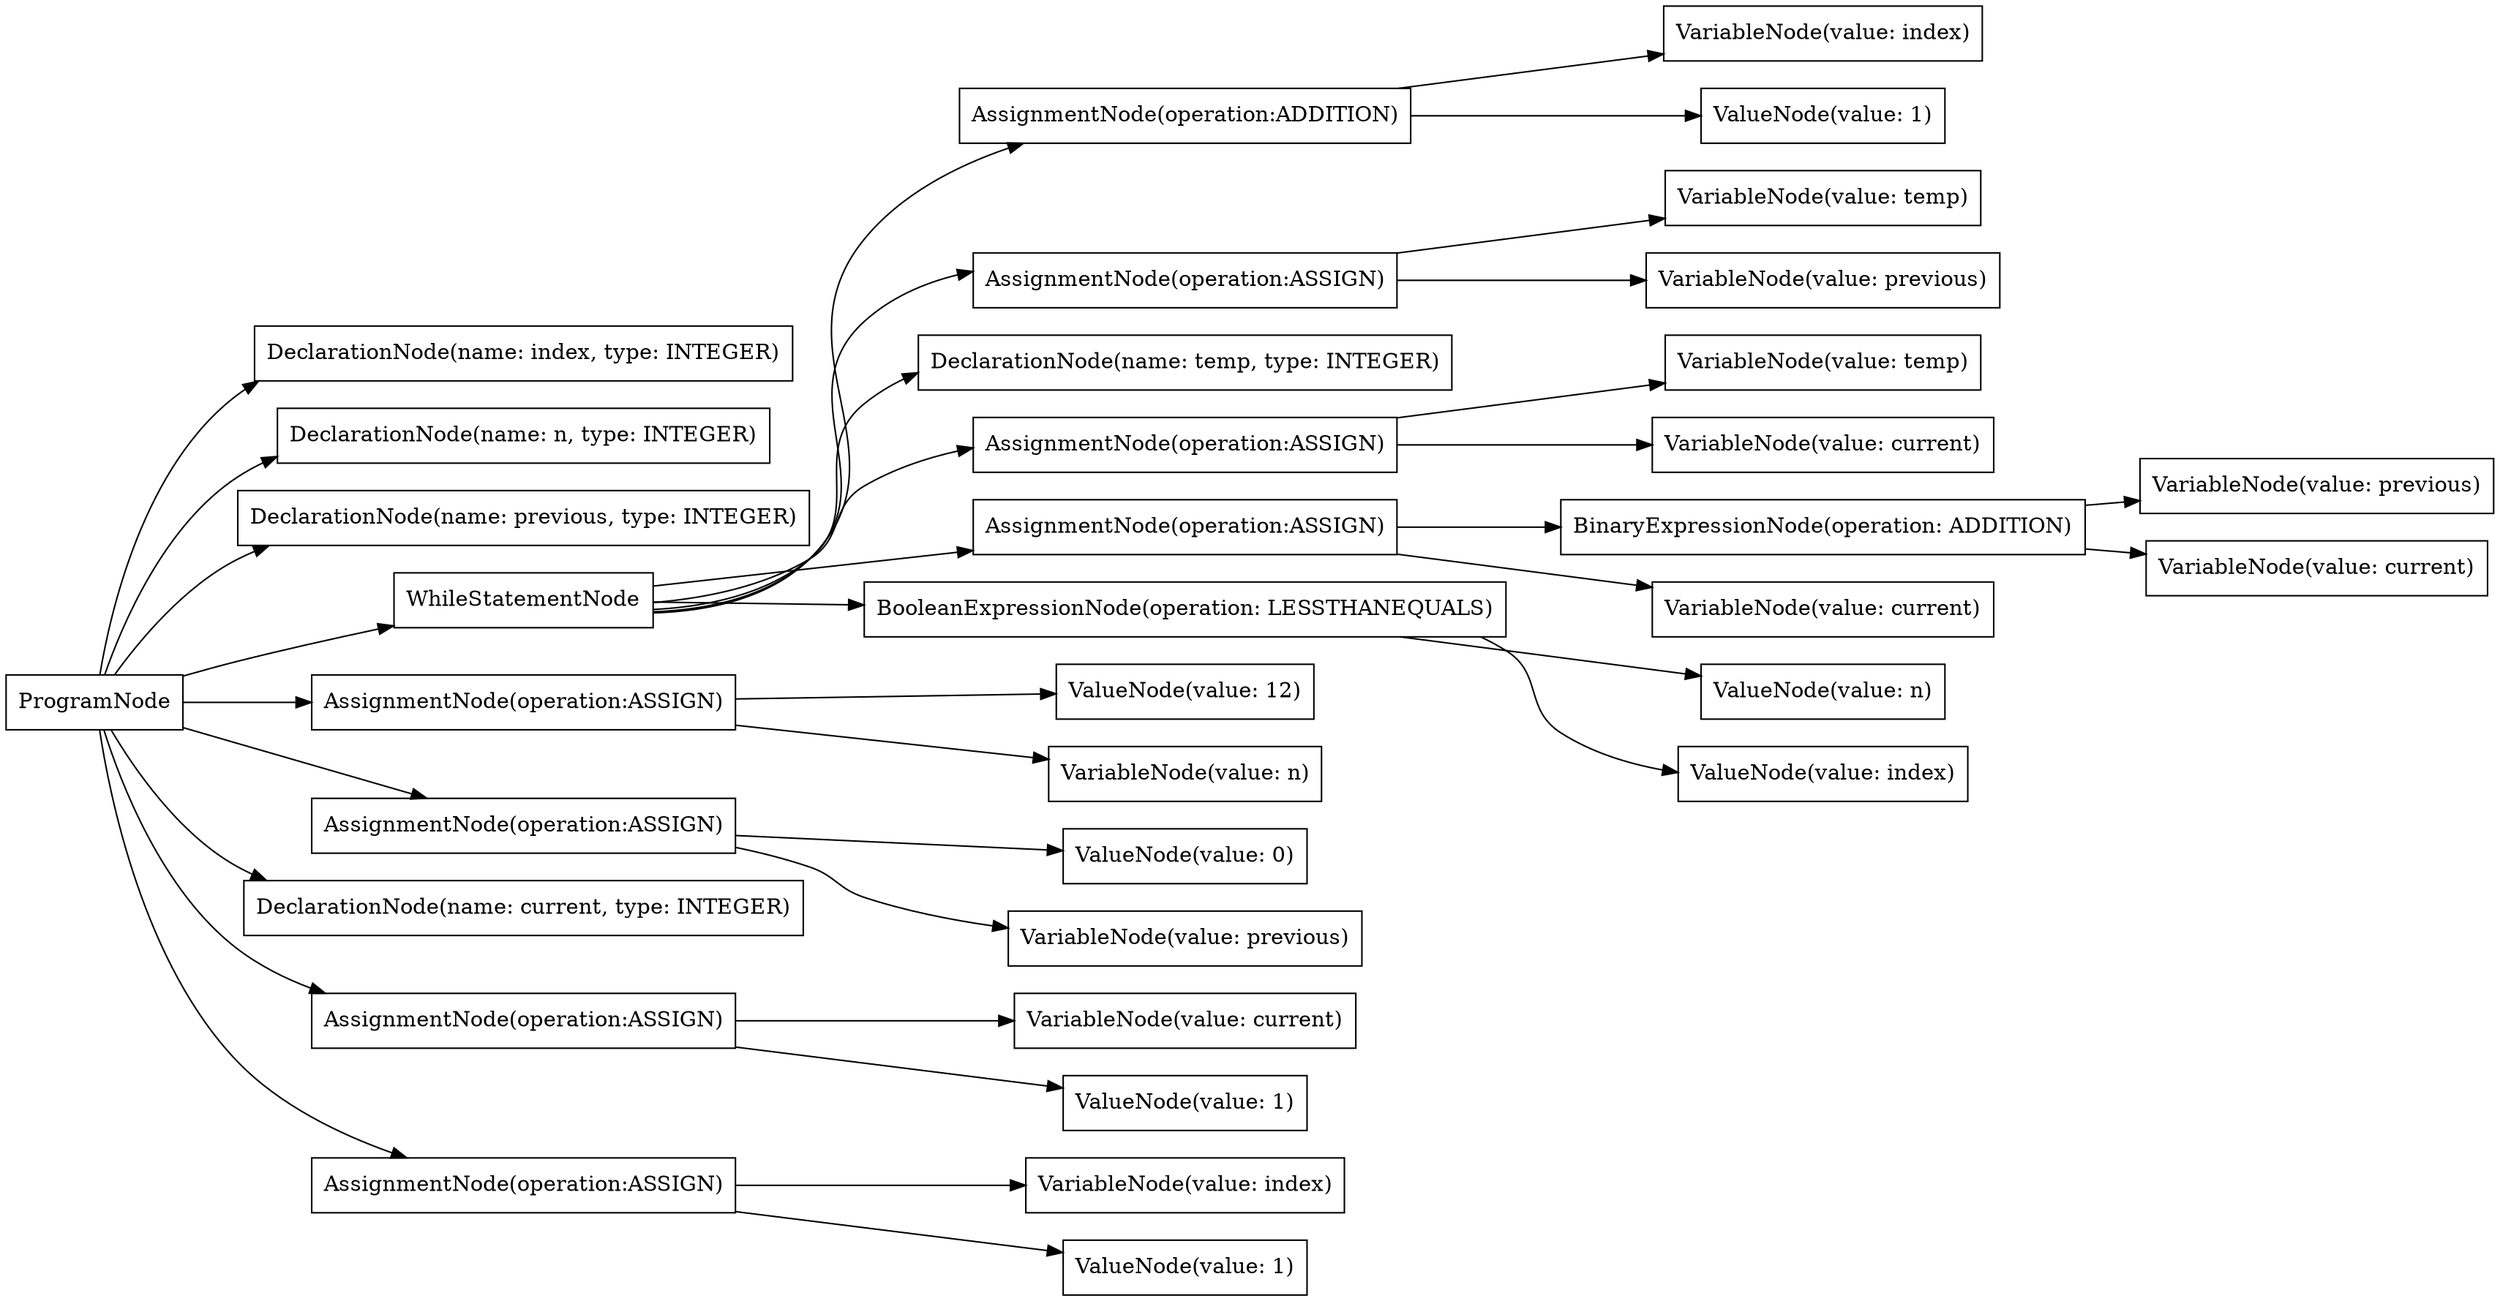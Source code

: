 digraph G {
rankdir=LR
"0586f55d-d671-4482-966a-b3aefdd5997f" [label="VariableNode(value: index)" shape="box"];
"d7d4cc46-9b32-48b5-964f-62014d58d888" [label="DeclarationNode(name: index, type: INTEGER)" shape="box"];
"22206fd3-8583-4a4e-9e2e-ab2849d990ea" [label="VariableNode(value: current)" shape="box"];
"9a46813c-3afa-4803-a22a-ccb96f6c9873" [label="DeclarationNode(name: n, type: INTEGER)" shape="box"];
"f7646b8d-4e08-4c54-8a6a-47b3a3297255" [label="ValueNode(value: n)" shape="box"];
"7b805c53-841a-49bc-b0ba-ad99fc5839dc" [label="DeclarationNode(name: previous, type: INTEGER)" shape="box"];
"1ec4b795-a67e-4834-9165-031c2ce6a292" [label="ValueNode(value: index)" shape="box"];
"931a944f-2b12-4351-b4f5-d11f5f36e79c" [label="AssignmentNode(operation:ADDITION)" shape="box"];
"1b5c97a9-acbc-4c56-bbbb-7aacb2356067" [label="VariableNode(value: temp)" shape="box"];
"70a1d04a-95e1-4f3d-86c8-4c91db4346b1" [label="ValueNode(value: 12)" shape="box"];
"223ca3a5-5d75-4951-b0c7-662c952a6a20" [label="WhileStatementNode" shape="box"];
"a90c96b4-811b-4bcb-b150-558a1a7733d9" [label="AssignmentNode(operation:ASSIGN)" shape="box"];
"1abbeff5-60bc-4875-a6e8-b12a225926c1" [label="BinaryExpressionNode(operation: ADDITION)" shape="box"];
"d39cc7ef-8f5a-414f-bb35-dccdbada7c9a" [label="ValueNode(value: 1)" shape="box"];
"e8698140-ddf5-489e-a15b-8b3195ea23a6" [label="AssignmentNode(operation:ASSIGN)" shape="box"];
"eac8da40-2dca-4cdb-9553-72530a468e37" [label="VariableNode(value: index)" shape="box"];
"cf231225-e18e-46ce-8b19-e3c107b89c8e" [label="VariableNode(value: previous)" shape="box"];
"69d1e2f9-32dc-4ac4-8d7e-c8753d4b8f1a" [label="AssignmentNode(operation:ASSIGN)" shape="box"];
"615dcfab-611c-48ca-9c5c-7be08631c606" [label="ValueNode(value: 0)" shape="box"];
"0169b2bf-fdad-426d-adef-8293696d386b" [label="ValueNode(value: 1)" shape="box"];
"c154d662-4a44-47ff-929f-4a79ff5987df" [label="VariableNode(value: current)" shape="box"];
"363cad69-427e-4b3c-9903-1167e227eeba" [label="DeclarationNode(name: temp, type: INTEGER)" shape="box"];
"8fd36c5e-a628-4a72-915d-d6e80e8920db" [label="VariableNode(value: n)" shape="box"];
"12ce6a36-07cb-4437-b08a-db62a8295ff4" [label="DeclarationNode(name: current, type: INTEGER)" shape="box"];
"fae6524d-ecd8-4dca-aac9-0683ae7f83be" [label="VariableNode(value: previous)" shape="box"];
"d7c0fb47-4fec-4e13-8488-d1c4120aa78c" [label="AssignmentNode(operation:ASSIGN)" shape="box"];
"db1b8b15-f9dd-4ba6-bc29-65ae1a7ce27d" [label="VariableNode(value: current)" shape="box"];
"6a004fb0-3288-4970-9947-b2c28457ccef" [label="AssignmentNode(operation:ASSIGN)" shape="box"];
"8f318920-fbe4-4e6a-a062-172af55c537e" [label="ValueNode(value: 1)" shape="box"];
"d2add702-1aef-4c62-a94d-fbc489fc34a2" [label="VariableNode(value: temp)" shape="box"];
"0ed80a8b-43b1-4f74-b1ad-75dab661807a" [label="ProgramNode" shape="box"];
"f022a9a3-9eed-417e-8ffa-6785039e3808" [label="VariableNode(value: previous)" shape="box"];
"3e71e185-1f70-48b5-8fae-eb56a7668593" [label="AssignmentNode(operation:ASSIGN)" shape="box"];
"a3b254ad-41e0-4580-96e3-3587d889b7ee" [label="AssignmentNode(operation:ASSIGN)" shape="box"];
"10f4a098-767b-419d-85fe-5dbc0e99582e" [label="BooleanExpressionNode(operation: LESSTHANEQUALS)" shape="box"];
"671cf85b-d77e-4732-ae12-835e8edad762" [label="VariableNode(value: current)" shape="box"];
"0ed80a8b-43b1-4f74-b1ad-75dab661807a" -> "9a46813c-3afa-4803-a22a-ccb96f6c9873";
"0ed80a8b-43b1-4f74-b1ad-75dab661807a" -> "7b805c53-841a-49bc-b0ba-ad99fc5839dc";
"0ed80a8b-43b1-4f74-b1ad-75dab661807a" -> "12ce6a36-07cb-4437-b08a-db62a8295ff4";
"0ed80a8b-43b1-4f74-b1ad-75dab661807a" -> "d7d4cc46-9b32-48b5-964f-62014d58d888";
"0ed80a8b-43b1-4f74-b1ad-75dab661807a" -> "e8698140-ddf5-489e-a15b-8b3195ea23a6";
"e8698140-ddf5-489e-a15b-8b3195ea23a6" -> "8fd36c5e-a628-4a72-915d-d6e80e8920db";
"e8698140-ddf5-489e-a15b-8b3195ea23a6" -> "70a1d04a-95e1-4f3d-86c8-4c91db4346b1";
"0ed80a8b-43b1-4f74-b1ad-75dab661807a" -> "69d1e2f9-32dc-4ac4-8d7e-c8753d4b8f1a";
"69d1e2f9-32dc-4ac4-8d7e-c8753d4b8f1a" -> "fae6524d-ecd8-4dca-aac9-0683ae7f83be";
"69d1e2f9-32dc-4ac4-8d7e-c8753d4b8f1a" -> "615dcfab-611c-48ca-9c5c-7be08631c606";
"0ed80a8b-43b1-4f74-b1ad-75dab661807a" -> "6a004fb0-3288-4970-9947-b2c28457ccef";
"6a004fb0-3288-4970-9947-b2c28457ccef" -> "22206fd3-8583-4a4e-9e2e-ab2849d990ea";
"6a004fb0-3288-4970-9947-b2c28457ccef" -> "0169b2bf-fdad-426d-adef-8293696d386b";
"0ed80a8b-43b1-4f74-b1ad-75dab661807a" -> "3e71e185-1f70-48b5-8fae-eb56a7668593";
"3e71e185-1f70-48b5-8fae-eb56a7668593" -> "eac8da40-2dca-4cdb-9553-72530a468e37";
"3e71e185-1f70-48b5-8fae-eb56a7668593" -> "8f318920-fbe4-4e6a-a062-172af55c537e";
"0ed80a8b-43b1-4f74-b1ad-75dab661807a" -> "223ca3a5-5d75-4951-b0c7-662c952a6a20";
"223ca3a5-5d75-4951-b0c7-662c952a6a20" -> "10f4a098-767b-419d-85fe-5dbc0e99582e";
"10f4a098-767b-419d-85fe-5dbc0e99582e" -> "1ec4b795-a67e-4834-9165-031c2ce6a292";
"10f4a098-767b-419d-85fe-5dbc0e99582e" -> "f7646b8d-4e08-4c54-8a6a-47b3a3297255";
"223ca3a5-5d75-4951-b0c7-662c952a6a20" -> "363cad69-427e-4b3c-9903-1167e227eeba";
"223ca3a5-5d75-4951-b0c7-662c952a6a20" -> "d7c0fb47-4fec-4e13-8488-d1c4120aa78c";
"d7c0fb47-4fec-4e13-8488-d1c4120aa78c" -> "1b5c97a9-acbc-4c56-bbbb-7aacb2356067";
"d7c0fb47-4fec-4e13-8488-d1c4120aa78c" -> "671cf85b-d77e-4732-ae12-835e8edad762";
"223ca3a5-5d75-4951-b0c7-662c952a6a20" -> "a3b254ad-41e0-4580-96e3-3587d889b7ee";
"a3b254ad-41e0-4580-96e3-3587d889b7ee" -> "c154d662-4a44-47ff-929f-4a79ff5987df";
"a3b254ad-41e0-4580-96e3-3587d889b7ee" -> "1abbeff5-60bc-4875-a6e8-b12a225926c1";
"1abbeff5-60bc-4875-a6e8-b12a225926c1" -> "db1b8b15-f9dd-4ba6-bc29-65ae1a7ce27d";
"1abbeff5-60bc-4875-a6e8-b12a225926c1" -> "cf231225-e18e-46ce-8b19-e3c107b89c8e";
"223ca3a5-5d75-4951-b0c7-662c952a6a20" -> "a90c96b4-811b-4bcb-b150-558a1a7733d9";
"a90c96b4-811b-4bcb-b150-558a1a7733d9" -> "f022a9a3-9eed-417e-8ffa-6785039e3808";
"a90c96b4-811b-4bcb-b150-558a1a7733d9" -> "d2add702-1aef-4c62-a94d-fbc489fc34a2";
"223ca3a5-5d75-4951-b0c7-662c952a6a20" -> "931a944f-2b12-4351-b4f5-d11f5f36e79c";
"931a944f-2b12-4351-b4f5-d11f5f36e79c" -> "0586f55d-d671-4482-966a-b3aefdd5997f";
"931a944f-2b12-4351-b4f5-d11f5f36e79c" -> "d39cc7ef-8f5a-414f-bb35-dccdbada7c9a";
}